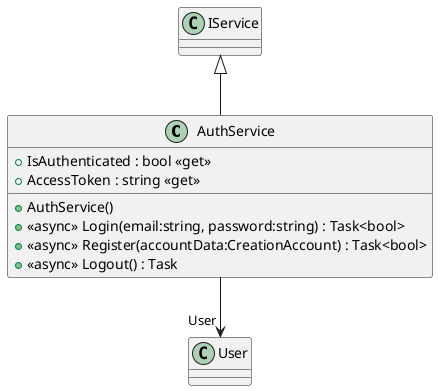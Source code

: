 @startuml
class AuthService {
    + IsAuthenticated : bool <<get>>
    + AccessToken : string <<get>>
    + AuthService()
    + <<async>> Login(email:string, password:string) : Task<bool>
    + <<async>> Register(accountData:CreationAccount) : Task<bool>
    + <<async>> Logout() : Task
}
IService <|-- AuthService
AuthService --> "User" User
@enduml
